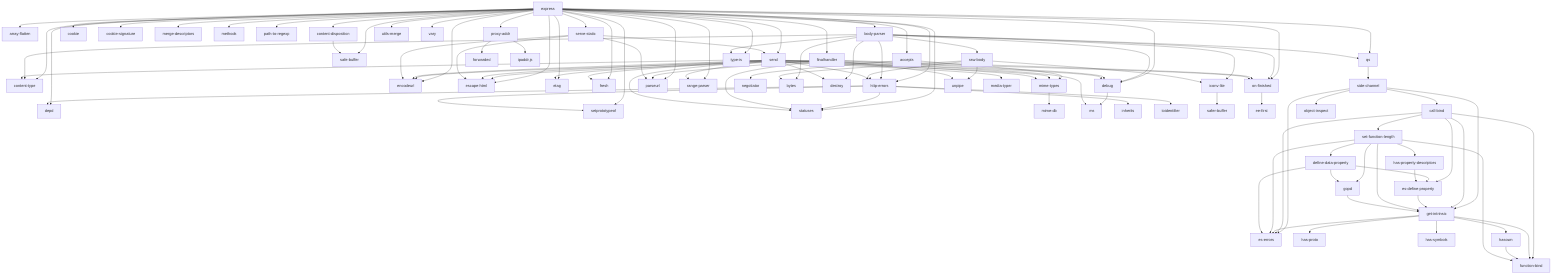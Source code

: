 graph TD
    express --> accepts
    express --> array-flatten
    express --> body-parser
    express --> content-disposition
    express --> content-type
    express --> cookie
    express --> cookie-signature
    express --> debug
    express --> depd
    express --> encodeurl
    express --> escape-html
    express --> etag
    express --> finalhandler
    express --> fresh
    express --> http-errors
    express --> merge-descriptors
    express --> methods
    express --> on-finished
    express --> parseurl
    express --> path-to-regexp
    express --> proxy-addr
    express --> qs
    express --> range-parser
    express --> safe-buffer
    express --> send
    express --> serve-static
    express --> setprototypeof
    express --> statuses
    express --> type-is
    express --> utils-merge
    express --> vary
    accepts --> mime-types
    accepts --> negotiator
    mime-types --> mime-db
    body-parser --> bytes
    body-parser --> content-type
    body-parser --> debug
    body-parser --> destroy
    body-parser --> http-errors
    body-parser --> iconv-lite
    body-parser --> on-finished
    body-parser --> qs
    body-parser --> raw-body
    body-parser --> type-is
    debug --> ms
    http-errors --> depd
    http-errors --> inherits
    http-errors --> setprototypeof
    http-errors --> statuses
    http-errors --> toidentifier
    iconv-lite --> safer-buffer
    on-finished --> ee-first
    qs --> side-channel
    side-channel --> call-bind
    side-channel --> es-errors
    side-channel --> get-intrinsic
    side-channel --> object-inspect
    call-bind --> es-define-property
    call-bind --> es-errors
    call-bind --> function-bind
    call-bind --> get-intrinsic
    call-bind --> set-function-length
    es-define-property --> get-intrinsic
    get-intrinsic --> es-errors
    get-intrinsic --> function-bind
    get-intrinsic --> has-proto
    get-intrinsic --> has-symbols
    get-intrinsic --> hasown
    hasown --> function-bind
    set-function-length --> define-data-property
    set-function-length --> es-errors
    set-function-length --> function-bind
    set-function-length --> get-intrinsic
    set-function-length --> gopd
    set-function-length --> has-property-descriptors
    define-data-property --> es-define-property
    define-data-property --> es-errors
    define-data-property --> gopd
    gopd --> get-intrinsic
    has-property-descriptors --> es-define-property
    raw-body --> bytes
    raw-body --> http-errors
    raw-body --> iconv-lite
    raw-body --> unpipe
    type-is --> content-type
    type-is --> media-typer
    type-is --> mime-types
    content-disposition --> safe-buffer
    finalhandler --> debug
    finalhandler --> encodeurl
    finalhandler --> escape-html
    finalhandler --> on-finished
    finalhandler --> parseurl
    finalhandler --> statuses
    finalhandler --> unpipe
    proxy-addr --> forwarded
    proxy-addr --> ipaddr.js
    send --> debug
    send --> destroy
    send --> encodeurl
    send --> escape-html
    send --> etag
    send --> fresh
    send --> http-errors
    send --> mime-types
    send --> ms
    send --> on-finished
    send --> range-parser
    send --> statuses
    serve-static --> encodeurl
    serve-static --> escape-html
    serve-static --> parseurl
    serve-static --> send
